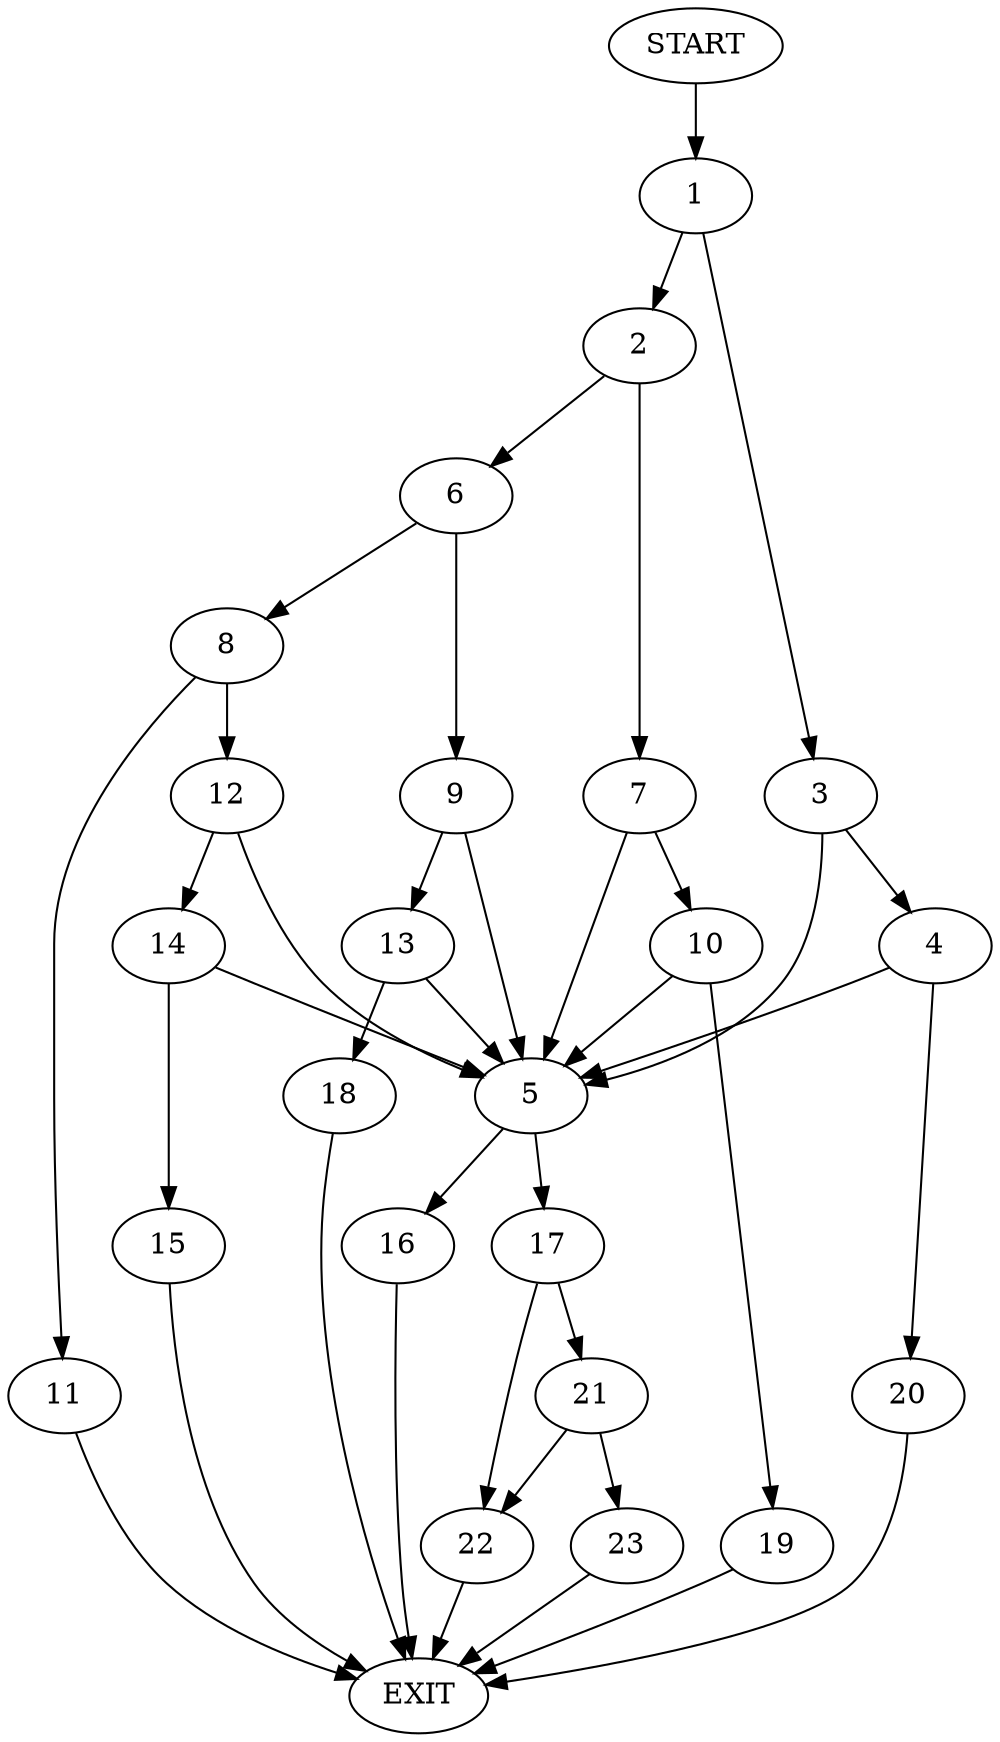 digraph {
0 [label="START"]
24 [label="EXIT"]
0 -> 1
1 -> 2
1 -> 3
3 -> 4
3 -> 5
2 -> 6
2 -> 7
6 -> 8
6 -> 9
7 -> 10
7 -> 5
8 -> 11
8 -> 12
9 -> 13
9 -> 5
12 -> 14
12 -> 5
11 -> 24
14 -> 5
14 -> 15
5 -> 16
5 -> 17
15 -> 24
13 -> 18
13 -> 5
18 -> 24
10 -> 19
10 -> 5
19 -> 24
4 -> 20
4 -> 5
20 -> 24
16 -> 24
17 -> 21
17 -> 22
22 -> 24
21 -> 23
21 -> 22
23 -> 24
}
